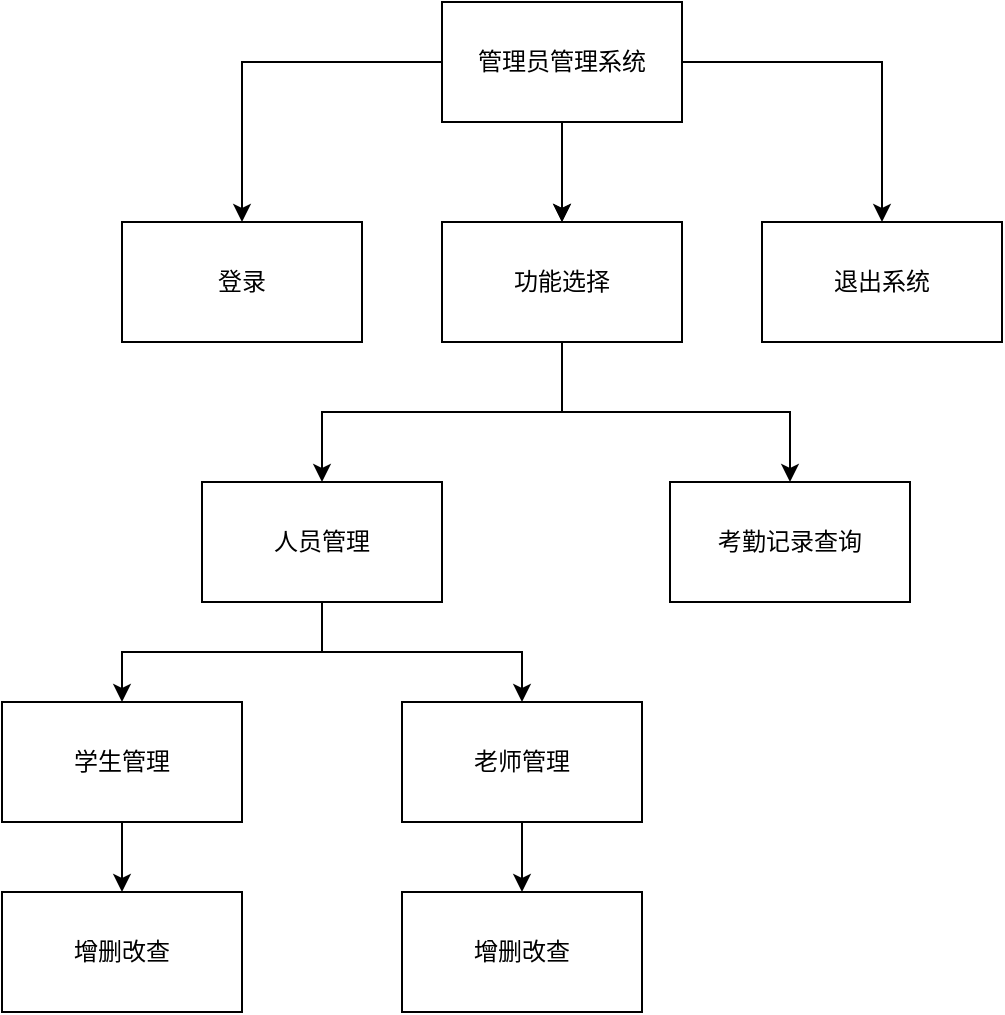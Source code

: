 <mxfile version="27.1.5">
  <diagram name="第 1 页" id="G3vEMoOcb1yTcfYLXIin">
    <mxGraphModel dx="1205" dy="681" grid="1" gridSize="10" guides="1" tooltips="1" connect="1" arrows="1" fold="1" page="1" pageScale="1" pageWidth="827" pageHeight="1169" math="0" shadow="0">
      <root>
        <mxCell id="0" />
        <mxCell id="1" parent="0" />
        <mxCell id="tv4rwv1SzHCdeDqWDArq-3" value="" style="edgeStyle=orthogonalEdgeStyle;rounded=0;orthogonalLoop=1;jettySize=auto;html=1;" edge="1" parent="1" source="tv4rwv1SzHCdeDqWDArq-1" target="tv4rwv1SzHCdeDqWDArq-2">
          <mxGeometry relative="1" as="geometry" />
        </mxCell>
        <mxCell id="tv4rwv1SzHCdeDqWDArq-4" value="" style="edgeStyle=orthogonalEdgeStyle;rounded=0;orthogonalLoop=1;jettySize=auto;html=1;" edge="1" parent="1" source="tv4rwv1SzHCdeDqWDArq-1" target="tv4rwv1SzHCdeDqWDArq-2">
          <mxGeometry relative="1" as="geometry" />
        </mxCell>
        <mxCell id="tv4rwv1SzHCdeDqWDArq-6" value="" style="edgeStyle=orthogonalEdgeStyle;rounded=0;orthogonalLoop=1;jettySize=auto;html=1;" edge="1" parent="1" source="tv4rwv1SzHCdeDqWDArq-1" target="tv4rwv1SzHCdeDqWDArq-5">
          <mxGeometry relative="1" as="geometry" />
        </mxCell>
        <mxCell id="tv4rwv1SzHCdeDqWDArq-8" value="" style="edgeStyle=orthogonalEdgeStyle;rounded=0;orthogonalLoop=1;jettySize=auto;html=1;" edge="1" parent="1" source="tv4rwv1SzHCdeDqWDArq-1" target="tv4rwv1SzHCdeDqWDArq-7">
          <mxGeometry relative="1" as="geometry" />
        </mxCell>
        <mxCell id="tv4rwv1SzHCdeDqWDArq-1" value="管理员管理系统" style="rounded=0;whiteSpace=wrap;html=1;" vertex="1" parent="1">
          <mxGeometry x="300" y="110" width="120" height="60" as="geometry" />
        </mxCell>
        <mxCell id="tv4rwv1SzHCdeDqWDArq-10" value="" style="edgeStyle=orthogonalEdgeStyle;rounded=0;orthogonalLoop=1;jettySize=auto;html=1;" edge="1" parent="1" source="tv4rwv1SzHCdeDqWDArq-2" target="tv4rwv1SzHCdeDqWDArq-9">
          <mxGeometry relative="1" as="geometry" />
        </mxCell>
        <mxCell id="tv4rwv1SzHCdeDqWDArq-16" value="" style="edgeStyle=orthogonalEdgeStyle;rounded=0;orthogonalLoop=1;jettySize=auto;html=1;" edge="1" parent="1" source="tv4rwv1SzHCdeDqWDArq-2" target="tv4rwv1SzHCdeDqWDArq-15">
          <mxGeometry relative="1" as="geometry" />
        </mxCell>
        <mxCell id="tv4rwv1SzHCdeDqWDArq-2" value="功能选择" style="rounded=0;whiteSpace=wrap;html=1;" vertex="1" parent="1">
          <mxGeometry x="300" y="220" width="120" height="60" as="geometry" />
        </mxCell>
        <mxCell id="tv4rwv1SzHCdeDqWDArq-5" value="退出系统" style="whiteSpace=wrap;html=1;rounded=0;" vertex="1" parent="1">
          <mxGeometry x="460" y="220" width="120" height="60" as="geometry" />
        </mxCell>
        <mxCell id="tv4rwv1SzHCdeDqWDArq-7" value="登录" style="whiteSpace=wrap;html=1;rounded=0;" vertex="1" parent="1">
          <mxGeometry x="140" y="220" width="120" height="60" as="geometry" />
        </mxCell>
        <mxCell id="tv4rwv1SzHCdeDqWDArq-12" value="" style="edgeStyle=orthogonalEdgeStyle;rounded=0;orthogonalLoop=1;jettySize=auto;html=1;" edge="1" parent="1" source="tv4rwv1SzHCdeDqWDArq-9" target="tv4rwv1SzHCdeDqWDArq-11">
          <mxGeometry relative="1" as="geometry" />
        </mxCell>
        <mxCell id="tv4rwv1SzHCdeDqWDArq-14" value="" style="edgeStyle=orthogonalEdgeStyle;rounded=0;orthogonalLoop=1;jettySize=auto;html=1;" edge="1" parent="1" source="tv4rwv1SzHCdeDqWDArq-9" target="tv4rwv1SzHCdeDqWDArq-13">
          <mxGeometry relative="1" as="geometry" />
        </mxCell>
        <mxCell id="tv4rwv1SzHCdeDqWDArq-9" value="人员管理" style="whiteSpace=wrap;html=1;rounded=0;" vertex="1" parent="1">
          <mxGeometry x="180" y="350" width="120" height="60" as="geometry" />
        </mxCell>
        <mxCell id="tv4rwv1SzHCdeDqWDArq-18" value="" style="edgeStyle=orthogonalEdgeStyle;rounded=0;orthogonalLoop=1;jettySize=auto;html=1;" edge="1" parent="1" source="tv4rwv1SzHCdeDqWDArq-11" target="tv4rwv1SzHCdeDqWDArq-17">
          <mxGeometry relative="1" as="geometry" />
        </mxCell>
        <mxCell id="tv4rwv1SzHCdeDqWDArq-11" value="学生管理" style="whiteSpace=wrap;html=1;rounded=0;" vertex="1" parent="1">
          <mxGeometry x="80" y="460" width="120" height="60" as="geometry" />
        </mxCell>
        <mxCell id="tv4rwv1SzHCdeDqWDArq-20" value="" style="edgeStyle=orthogonalEdgeStyle;rounded=0;orthogonalLoop=1;jettySize=auto;html=1;" edge="1" parent="1" source="tv4rwv1SzHCdeDqWDArq-13" target="tv4rwv1SzHCdeDqWDArq-19">
          <mxGeometry relative="1" as="geometry" />
        </mxCell>
        <mxCell id="tv4rwv1SzHCdeDqWDArq-13" value="老师管理" style="whiteSpace=wrap;html=1;rounded=0;" vertex="1" parent="1">
          <mxGeometry x="280" y="460" width="120" height="60" as="geometry" />
        </mxCell>
        <mxCell id="tv4rwv1SzHCdeDqWDArq-15" value="考勤记录查询" style="whiteSpace=wrap;html=1;rounded=0;" vertex="1" parent="1">
          <mxGeometry x="414" y="350" width="120" height="60" as="geometry" />
        </mxCell>
        <mxCell id="tv4rwv1SzHCdeDqWDArq-17" value="增删改查" style="whiteSpace=wrap;html=1;rounded=0;" vertex="1" parent="1">
          <mxGeometry x="80" y="555" width="120" height="60" as="geometry" />
        </mxCell>
        <mxCell id="tv4rwv1SzHCdeDqWDArq-19" value="增删改查" style="whiteSpace=wrap;html=1;rounded=0;" vertex="1" parent="1">
          <mxGeometry x="280" y="555" width="120" height="60" as="geometry" />
        </mxCell>
      </root>
    </mxGraphModel>
  </diagram>
</mxfile>
